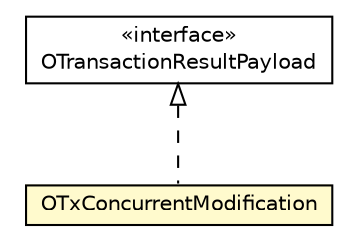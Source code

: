 #!/usr/local/bin/dot
#
# Class diagram 
# Generated by UMLGraph version R5_6-24-gf6e263 (http://www.umlgraph.org/)
#

digraph G {
	edge [fontname="Helvetica",fontsize=10,labelfontname="Helvetica",labelfontsize=10];
	node [fontname="Helvetica",fontsize=10,shape=plaintext];
	nodesep=0.25;
	ranksep=0.5;
	// com.orientechnologies.orient.server.distributed.impl.task.transaction.OTxConcurrentModification
	c7333434 [label=<<table title="com.orientechnologies.orient.server.distributed.impl.task.transaction.OTxConcurrentModification" border="0" cellborder="1" cellspacing="0" cellpadding="2" port="p" bgcolor="lemonChiffon" href="./OTxConcurrentModification.html">
		<tr><td><table border="0" cellspacing="0" cellpadding="1">
<tr><td align="center" balign="center"> OTxConcurrentModification </td></tr>
		</table></td></tr>
		</table>>, URL="./OTxConcurrentModification.html", fontname="Helvetica", fontcolor="black", fontsize=10.0];
	// com.orientechnologies.orient.server.distributed.impl.task.transaction.OTransactionResultPayload
	c7333436 [label=<<table title="com.orientechnologies.orient.server.distributed.impl.task.transaction.OTransactionResultPayload" border="0" cellborder="1" cellspacing="0" cellpadding="2" port="p" href="./OTransactionResultPayload.html">
		<tr><td><table border="0" cellspacing="0" cellpadding="1">
<tr><td align="center" balign="center"> &#171;interface&#187; </td></tr>
<tr><td align="center" balign="center"> OTransactionResultPayload </td></tr>
		</table></td></tr>
		</table>>, URL="./OTransactionResultPayload.html", fontname="Helvetica", fontcolor="black", fontsize=10.0];
	//com.orientechnologies.orient.server.distributed.impl.task.transaction.OTxConcurrentModification implements com.orientechnologies.orient.server.distributed.impl.task.transaction.OTransactionResultPayload
	c7333436:p -> c7333434:p [dir=back,arrowtail=empty,style=dashed];
}

